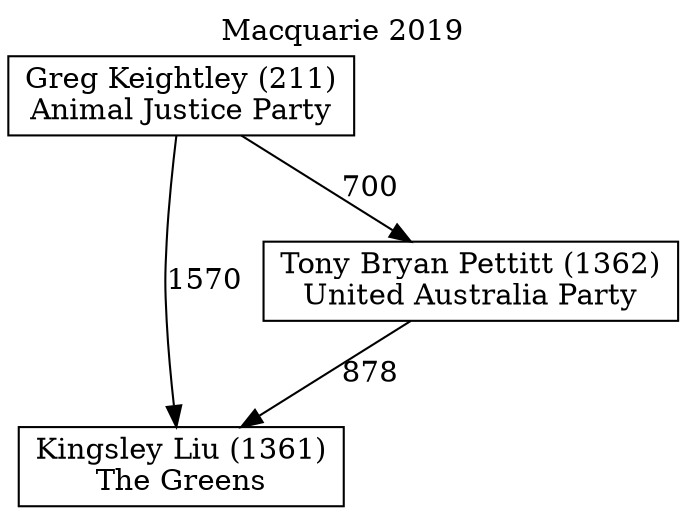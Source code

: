 // House preference flow
digraph "Kingsley Liu (1361)_Macquarie_2019" {
	graph [label="Macquarie 2019" labelloc=t mclimit=10]
	node [shape=box]
	"Greg Keightley (211)" [label="Greg Keightley (211)
Animal Justice Party"]
	"Kingsley Liu (1361)" [label="Kingsley Liu (1361)
The Greens"]
	"Tony Bryan Pettitt (1362)" [label="Tony Bryan Pettitt (1362)
United Australia Party"]
	"Greg Keightley (211)" -> "Kingsley Liu (1361)" [label=1570]
	"Greg Keightley (211)" -> "Tony Bryan Pettitt (1362)" [label=700]
	"Tony Bryan Pettitt (1362)" -> "Kingsley Liu (1361)" [label=878]
}

